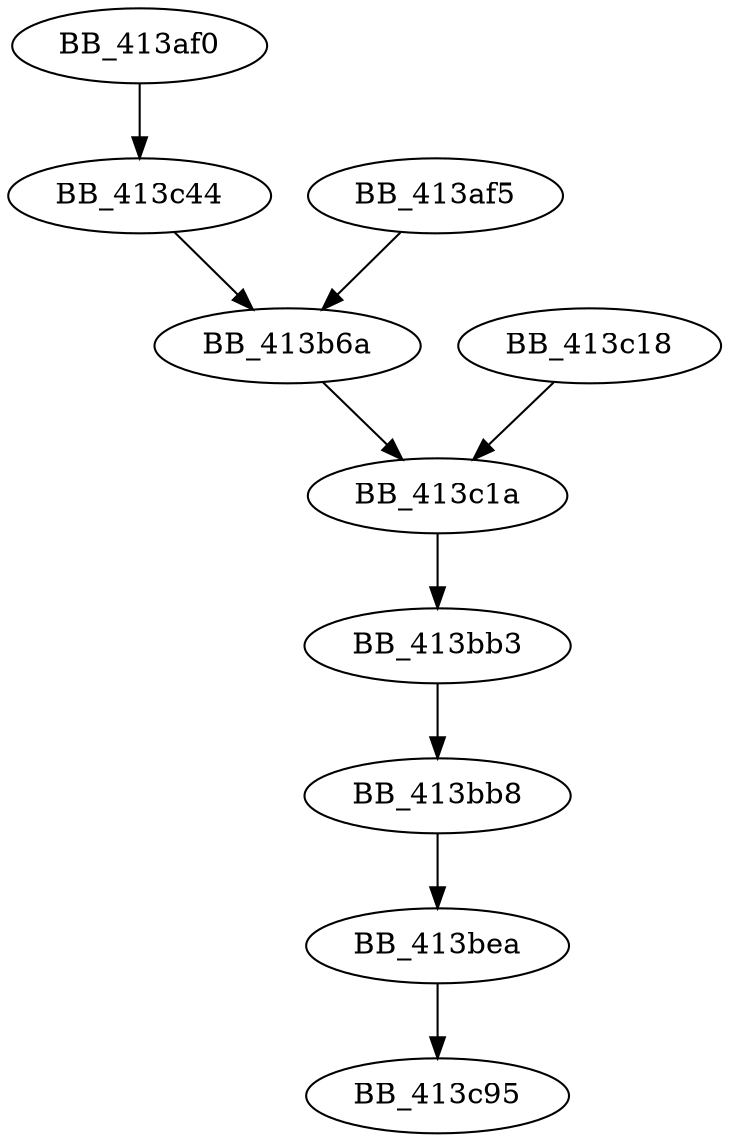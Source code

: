 DiGraph sub_413AF0{
BB_413af0->BB_413c44
BB_413af5->BB_413b6a
BB_413b6a->BB_413c1a
BB_413bb3->BB_413bb8
BB_413bb8->BB_413bea
BB_413bea->BB_413c95
BB_413c18->BB_413c1a
BB_413c1a->BB_413bb3
BB_413c44->BB_413b6a
}
